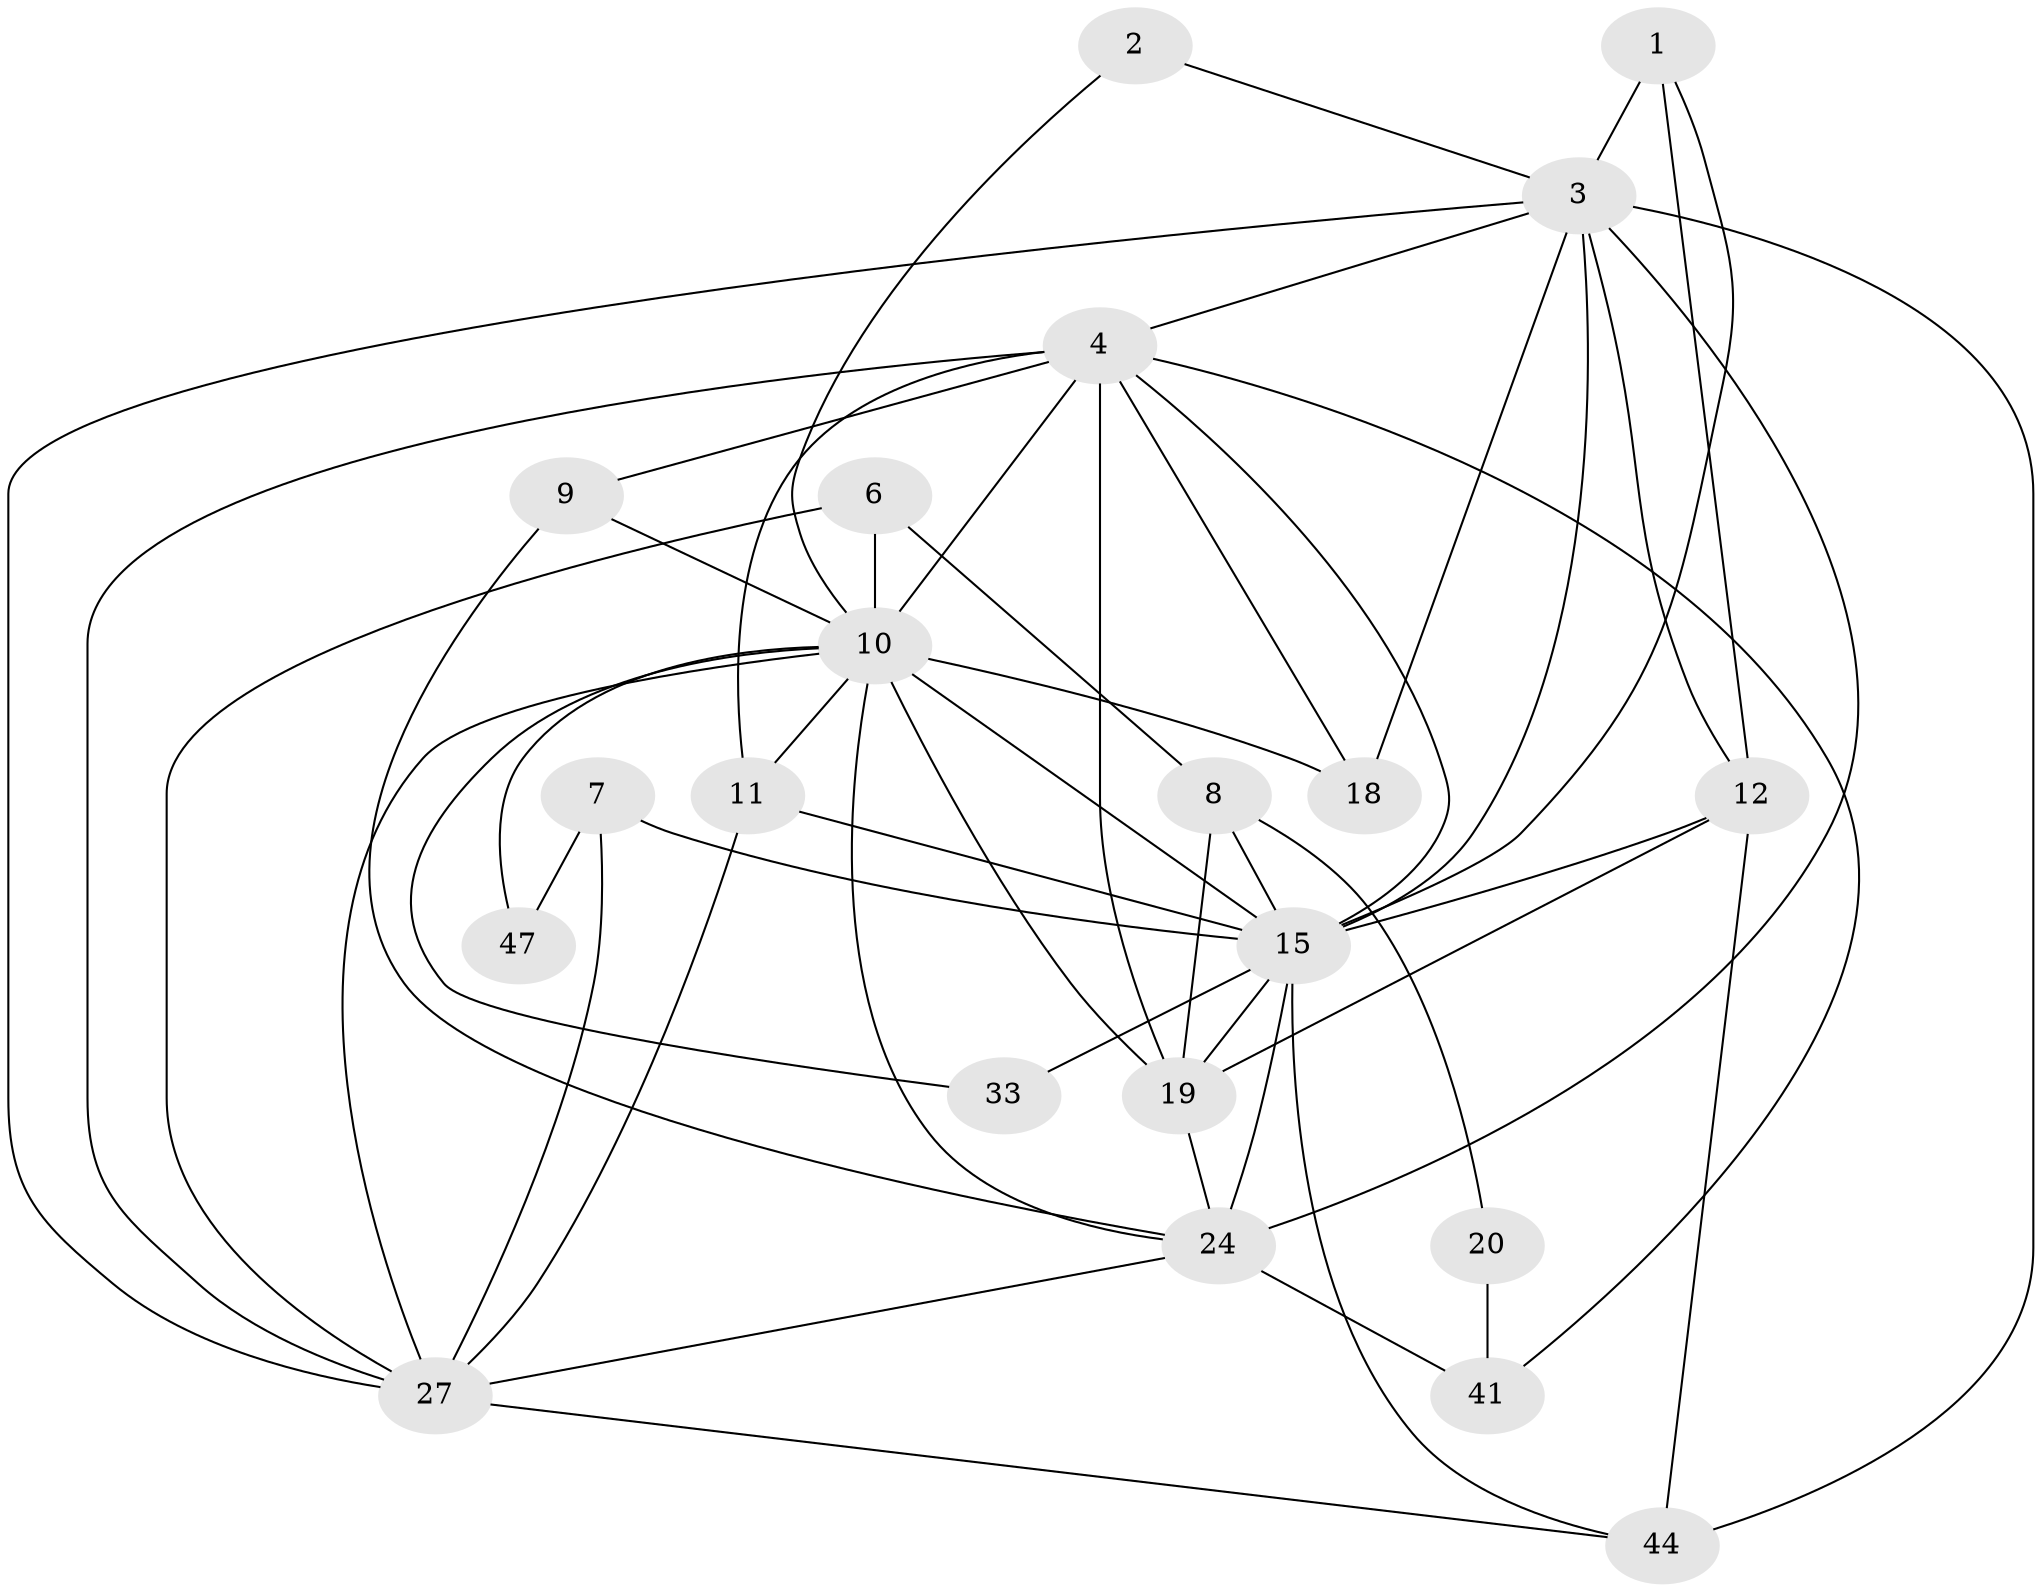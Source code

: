 // original degree distribution, {4: 0.3018867924528302, 2: 0.20754716981132076, 10: 0.018867924528301886, 3: 0.20754716981132076, 6: 0.09433962264150944, 5: 0.11320754716981132, 7: 0.03773584905660377, 9: 0.018867924528301886}
// Generated by graph-tools (version 1.1) at 2025/18/03/04/25 18:18:46]
// undirected, 21 vertices, 53 edges
graph export_dot {
graph [start="1"]
  node [color=gray90,style=filled];
  1;
  2;
  3 [super="+14+5"];
  4 [super="+40+49+32+22"];
  6;
  7 [super="+17"];
  8 [super="+29"];
  9 [super="+48"];
  10 [super="+21+30"];
  11;
  12 [super="+13"];
  15 [super="+23+25"];
  18;
  19 [super="+26"];
  20;
  24 [super="+35"];
  27 [super="+51+36"];
  33;
  41 [super="+52"];
  44;
  47;
  1 -- 12;
  1 -- 15;
  1 -- 3 [weight=2];
  2 -- 10;
  2 -- 3;
  3 -- 15;
  3 -- 4;
  3 -- 27 [weight=2];
  3 -- 44;
  3 -- 12;
  3 -- 18;
  3 -- 24;
  4 -- 27 [weight=2];
  4 -- 9;
  4 -- 11 [weight=2];
  4 -- 41 [weight=2];
  4 -- 15 [weight=2];
  4 -- 18 [weight=2];
  4 -- 10 [weight=2];
  4 -- 19;
  6 -- 27;
  6 -- 8;
  6 -- 10;
  7 -- 15 [weight=2];
  7 -- 27 [weight=2];
  7 -- 47;
  8 -- 15 [weight=3];
  8 -- 20;
  8 -- 19;
  9 -- 24;
  9 -- 10;
  10 -- 47 [weight=2];
  10 -- 11;
  10 -- 19;
  10 -- 15;
  10 -- 24;
  10 -- 27;
  10 -- 33;
  10 -- 18;
  11 -- 15;
  11 -- 27;
  12 -- 19;
  12 -- 44;
  12 -- 15;
  15 -- 44;
  15 -- 33;
  15 -- 24 [weight=2];
  15 -- 19;
  19 -- 24;
  20 -- 41;
  24 -- 27 [weight=2];
  24 -- 41 [weight=2];
  27 -- 44;
}
